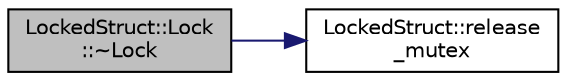 digraph "LockedStruct::Lock::~Lock"
{
  edge [fontname="Helvetica",fontsize="10",labelfontname="Helvetica",labelfontsize="10"];
  node [fontname="Helvetica",fontsize="10",shape=record];
  rankdir="LR";
  Node5 [label="LockedStruct::Lock\l::~Lock",height=0.2,width=0.4,color="black", fillcolor="grey75", style="filled", fontcolor="black"];
  Node5 -> Node6 [color="midnightblue",fontsize="10",style="solid",fontname="Helvetica"];
  Node6 [label="LockedStruct::release\l_mutex",height=0.2,width=0.4,color="black", fillcolor="white", style="filled",URL="$struct_locked_struct.html#ac3be20adb21eef5da630903817926e12"];
}
